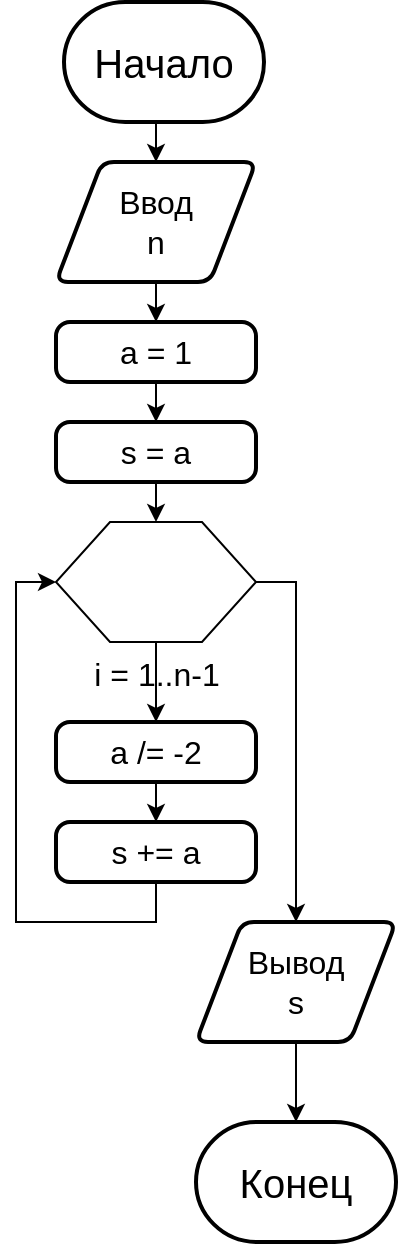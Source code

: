 <mxfile version="17.2.1" type="device"><diagram id="C5RBs43oDa-KdzZeNtuy" name="Page-1"><mxGraphModel dx="1038" dy="641" grid="1" gridSize="10" guides="1" tooltips="1" connect="1" arrows="1" fold="1" page="1" pageScale="1" pageWidth="827" pageHeight="1169" math="0" shadow="0"><root><mxCell id="WIyWlLk6GJQsqaUBKTNV-0"/><mxCell id="WIyWlLk6GJQsqaUBKTNV-1" parent="WIyWlLk6GJQsqaUBKTNV-0"/><mxCell id="9rg83GCvmowqgF9ge8_9-1" style="edgeStyle=orthogonalEdgeStyle;rounded=0;orthogonalLoop=1;jettySize=auto;html=1;exitX=0.5;exitY=1;exitDx=0;exitDy=0;exitPerimeter=0;entryX=0.5;entryY=0;entryDx=0;entryDy=0;fontSize=16;" parent="WIyWlLk6GJQsqaUBKTNV-1" source="5FSRWbrrC5H5Z-ie-0Nd-0" target="9rg83GCvmowqgF9ge8_9-0" edge="1"><mxGeometry relative="1" as="geometry"/></mxCell><mxCell id="5FSRWbrrC5H5Z-ie-0Nd-0" value="&lt;font style=&quot;font-size: 20px&quot;&gt;Начало&lt;/font&gt;" style="strokeWidth=2;html=1;shape=mxgraph.flowchart.terminator;whiteSpace=wrap;" parent="WIyWlLk6GJQsqaUBKTNV-1" vertex="1"><mxGeometry x="364" y="10" width="100" height="60" as="geometry"/></mxCell><mxCell id="5FSRWbrrC5H5Z-ie-0Nd-1" value="Конец" style="strokeWidth=2;html=1;shape=mxgraph.flowchart.terminator;whiteSpace=wrap;fontSize=20;" parent="WIyWlLk6GJQsqaUBKTNV-1" vertex="1"><mxGeometry x="430" y="570" width="100" height="60" as="geometry"/></mxCell><mxCell id="9rg83GCvmowqgF9ge8_9-4" style="edgeStyle=orthogonalEdgeStyle;rounded=0;orthogonalLoop=1;jettySize=auto;html=1;exitX=0.5;exitY=1;exitDx=0;exitDy=0;entryX=0.5;entryY=0;entryDx=0;entryDy=0;fontSize=16;" parent="WIyWlLk6GJQsqaUBKTNV-1" source="9rg83GCvmowqgF9ge8_9-0" target="9rg83GCvmowqgF9ge8_9-2" edge="1"><mxGeometry relative="1" as="geometry"/></mxCell><mxCell id="9rg83GCvmowqgF9ge8_9-0" value="Ввод&lt;br&gt;n" style="shape=parallelogram;html=1;strokeWidth=2;perimeter=parallelogramPerimeter;whiteSpace=wrap;rounded=1;arcSize=12;size=0.23;fontSize=16;" parent="WIyWlLk6GJQsqaUBKTNV-1" vertex="1"><mxGeometry x="360" y="90" width="100" height="60" as="geometry"/></mxCell><mxCell id="9rg83GCvmowqgF9ge8_9-5" style="edgeStyle=orthogonalEdgeStyle;rounded=0;orthogonalLoop=1;jettySize=auto;html=1;exitX=0.5;exitY=1;exitDx=0;exitDy=0;entryX=0.5;entryY=0;entryDx=0;entryDy=0;fontSize=16;" parent="WIyWlLk6GJQsqaUBKTNV-1" source="9rg83GCvmowqgF9ge8_9-2" target="9rg83GCvmowqgF9ge8_9-3" edge="1"><mxGeometry relative="1" as="geometry"/></mxCell><mxCell id="9rg83GCvmowqgF9ge8_9-2" value="a = 1" style="rounded=1;whiteSpace=wrap;html=1;absoluteArcSize=1;arcSize=14;strokeWidth=2;fontSize=16;" parent="WIyWlLk6GJQsqaUBKTNV-1" vertex="1"><mxGeometry x="360" y="170" width="100" height="30" as="geometry"/></mxCell><mxCell id="9rg83GCvmowqgF9ge8_9-7" style="edgeStyle=orthogonalEdgeStyle;rounded=0;orthogonalLoop=1;jettySize=auto;html=1;exitX=0.5;exitY=1;exitDx=0;exitDy=0;entryX=0.5;entryY=0;entryDx=0;entryDy=0;fontSize=16;" parent="WIyWlLk6GJQsqaUBKTNV-1" source="9rg83GCvmowqgF9ge8_9-3" target="9rg83GCvmowqgF9ge8_9-6" edge="1"><mxGeometry relative="1" as="geometry"/></mxCell><mxCell id="9rg83GCvmowqgF9ge8_9-3" value="s = a" style="rounded=1;whiteSpace=wrap;html=1;absoluteArcSize=1;arcSize=14;strokeWidth=2;fontSize=16;" parent="WIyWlLk6GJQsqaUBKTNV-1" vertex="1"><mxGeometry x="360" y="220" width="100" height="30" as="geometry"/></mxCell><mxCell id="9rg83GCvmowqgF9ge8_9-10" style="edgeStyle=orthogonalEdgeStyle;rounded=0;orthogonalLoop=1;jettySize=auto;html=1;exitX=0.5;exitY=1;exitDx=0;exitDy=0;entryX=0.5;entryY=0;entryDx=0;entryDy=0;fontSize=16;" parent="WIyWlLk6GJQsqaUBKTNV-1" source="9rg83GCvmowqgF9ge8_9-6" target="9rg83GCvmowqgF9ge8_9-8" edge="1"><mxGeometry relative="1" as="geometry"/></mxCell><mxCell id="9rg83GCvmowqgF9ge8_9-15" style="edgeStyle=orthogonalEdgeStyle;rounded=0;orthogonalLoop=1;jettySize=auto;html=1;exitX=1;exitY=0.5;exitDx=0;exitDy=0;entryX=0.5;entryY=0;entryDx=0;entryDy=0;fontSize=16;" parent="WIyWlLk6GJQsqaUBKTNV-1" source="9rg83GCvmowqgF9ge8_9-6" target="9rg83GCvmowqgF9ge8_9-13" edge="1"><mxGeometry relative="1" as="geometry"/></mxCell><mxCell id="9rg83GCvmowqgF9ge8_9-6" value="i = 1..n-1" style="verticalLabelPosition=bottom;verticalAlign=top;html=1;shape=hexagon;perimeter=hexagonPerimeter2;arcSize=6;size=0.27;fontSize=16;" parent="WIyWlLk6GJQsqaUBKTNV-1" vertex="1"><mxGeometry x="360" y="270" width="100" height="60" as="geometry"/></mxCell><mxCell id="9rg83GCvmowqgF9ge8_9-11" style="edgeStyle=orthogonalEdgeStyle;rounded=0;orthogonalLoop=1;jettySize=auto;html=1;exitX=0.5;exitY=1;exitDx=0;exitDy=0;entryX=0.5;entryY=0;entryDx=0;entryDy=0;fontSize=16;" parent="WIyWlLk6GJQsqaUBKTNV-1" source="9rg83GCvmowqgF9ge8_9-8" target="9rg83GCvmowqgF9ge8_9-9" edge="1"><mxGeometry relative="1" as="geometry"/></mxCell><mxCell id="9rg83GCvmowqgF9ge8_9-8" value="a /= -2" style="rounded=1;whiteSpace=wrap;html=1;absoluteArcSize=1;arcSize=14;strokeWidth=2;fontSize=16;" parent="WIyWlLk6GJQsqaUBKTNV-1" vertex="1"><mxGeometry x="360" y="370" width="100" height="30" as="geometry"/></mxCell><mxCell id="9rg83GCvmowqgF9ge8_9-12" style="edgeStyle=orthogonalEdgeStyle;rounded=0;orthogonalLoop=1;jettySize=auto;html=1;exitX=0.5;exitY=1;exitDx=0;exitDy=0;entryX=0;entryY=0.5;entryDx=0;entryDy=0;fontSize=16;" parent="WIyWlLk6GJQsqaUBKTNV-1" source="9rg83GCvmowqgF9ge8_9-9" target="9rg83GCvmowqgF9ge8_9-6" edge="1"><mxGeometry relative="1" as="geometry"/></mxCell><mxCell id="9rg83GCvmowqgF9ge8_9-9" value="s += a" style="rounded=1;whiteSpace=wrap;html=1;absoluteArcSize=1;arcSize=14;strokeWidth=2;fontSize=16;" parent="WIyWlLk6GJQsqaUBKTNV-1" vertex="1"><mxGeometry x="360" y="420" width="100" height="30" as="geometry"/></mxCell><mxCell id="9rg83GCvmowqgF9ge8_9-14" style="edgeStyle=orthogonalEdgeStyle;rounded=0;orthogonalLoop=1;jettySize=auto;html=1;exitX=0.5;exitY=1;exitDx=0;exitDy=0;entryX=0.5;entryY=0;entryDx=0;entryDy=0;entryPerimeter=0;fontSize=16;" parent="WIyWlLk6GJQsqaUBKTNV-1" source="9rg83GCvmowqgF9ge8_9-13" target="5FSRWbrrC5H5Z-ie-0Nd-1" edge="1"><mxGeometry relative="1" as="geometry"/></mxCell><mxCell id="9rg83GCvmowqgF9ge8_9-13" value="Вывод&lt;br&gt;s" style="shape=parallelogram;html=1;strokeWidth=2;perimeter=parallelogramPerimeter;whiteSpace=wrap;rounded=1;arcSize=12;size=0.23;fontSize=16;" parent="WIyWlLk6GJQsqaUBKTNV-1" vertex="1"><mxGeometry x="430" y="470" width="100" height="60" as="geometry"/></mxCell></root></mxGraphModel></diagram></mxfile>